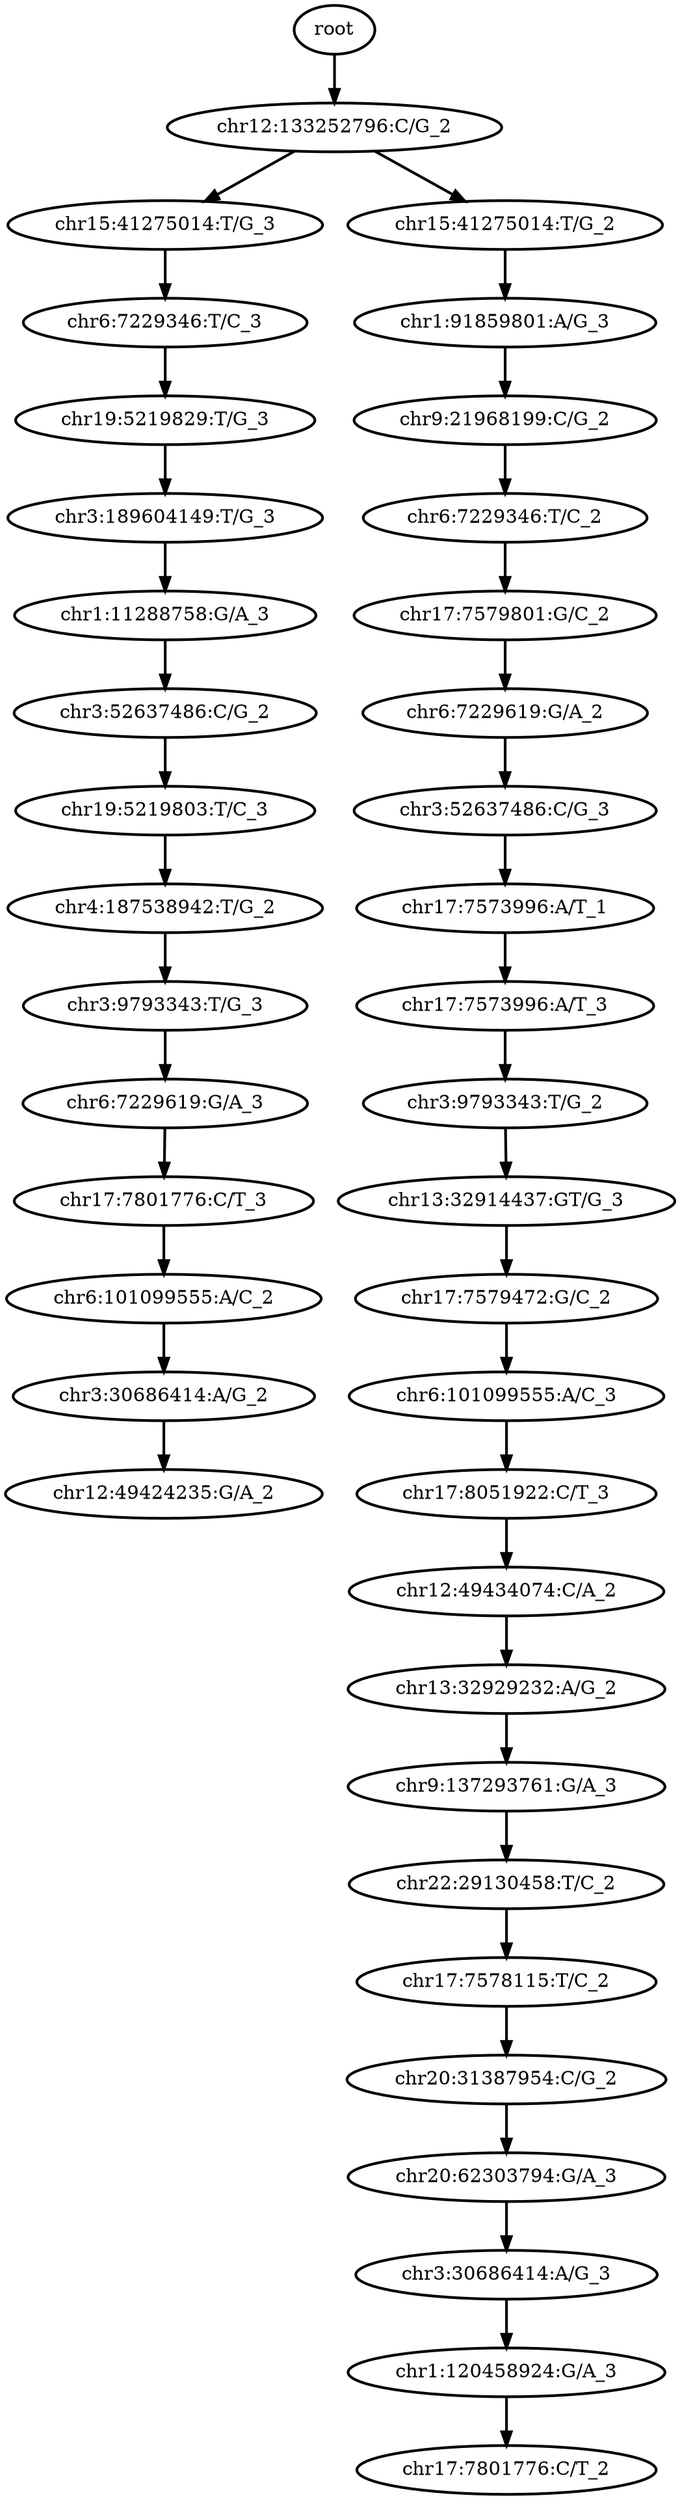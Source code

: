 digraph N {
	overlap="false"
	rankdir="TB"
	0 [label="root", style="bold"];
	1 [label="chr12:133252796:C/G_2", style="bold"];
	2 [label="chr15:41275014:T/G_3", style="bold"];
	3 [label="chr15:41275014:T/G_2", style="bold"];
	4 [label="chr1:91859801:A/G_3", style="bold"];
	5 [label="chr9:21968199:C/G_2", style="bold"];
	6 [label="chr6:7229346:T/C_2", style="bold"];
	7 [label="chr17:7579801:G/C_2", style="bold"];
	8 [label="chr6:7229619:G/A_2", style="bold"];
	9 [label="chr3:52637486:C/G_3", style="bold"];
	10 [label="chr17:7573996:A/T_1", style="bold"];
	11 [label="chr17:7573996:A/T_3", style="bold"];
	12 [label="chr3:9793343:T/G_2", style="bold"];
	13 [label="chr13:32914437:GT/G_3", style="bold"];
	14 [label="chr17:7579472:G/C_2", style="bold"];
	15 [label="chr6:101099555:A/C_3", style="bold"];
	16 [label="chr17:8051922:C/T_3", style="bold"];
	17 [label="chr12:49434074:C/A_2", style="bold"];
	18 [label="chr13:32929232:A/G_2", style="bold"];
	19 [label="chr9:137293761:G/A_3", style="bold"];
	20 [label="chr22:29130458:T/C_2", style="bold"];
	21 [label="chr17:7578115:T/C_2", style="bold"];
	22 [label="chr20:31387954:C/G_2", style="bold"];
	23 [label="chr20:62303794:G/A_3", style="bold"];
	24 [label="chr3:30686414:A/G_3", style="bold"];
	25 [label="chr1:120458924:G/A_3", style="bold"];
	26 [label="chr17:7801776:C/T_2", style="bold"];
	27 [label="chr6:7229346:T/C_3", style="bold"];
	28 [label="chr19:5219829:T/G_3", style="bold"];
	29 [label="chr3:189604149:T/G_3", style="bold"];
	30 [label="chr1:11288758:G/A_3", style="bold"];
	31 [label="chr3:52637486:C/G_2", style="bold"];
	32 [label="chr19:5219803:T/C_3", style="bold"];
	33 [label="chr4:187538942:T/G_2", style="bold"];
	34 [label="chr3:9793343:T/G_3", style="bold"];
	35 [label="chr6:7229619:G/A_3", style="bold"];
	36 [label="chr17:7801776:C/T_3", style="bold"];
	37 [label="chr6:101099555:A/C_2", style="bold"];
	38 [label="chr3:30686414:A/G_2", style="bold"];
	39 [label="chr12:49424235:G/A_2", style="bold"];
	0 -> 1 [style="bold"];
	1 -> 2 [style="bold"];
	1 -> 3 [style="bold"];
	2 -> 27 [style="bold"];
	3 -> 4 [style="bold"];
	4 -> 5 [style="bold"];
	5 -> 6 [style="bold"];
	6 -> 7 [style="bold"];
	7 -> 8 [style="bold"];
	8 -> 9 [style="bold"];
	9 -> 10 [style="bold"];
	10 -> 11 [style="bold"];
	11 -> 12 [style="bold"];
	12 -> 13 [style="bold"];
	13 -> 14 [style="bold"];
	14 -> 15 [style="bold"];
	15 -> 16 [style="bold"];
	16 -> 17 [style="bold"];
	17 -> 18 [style="bold"];
	18 -> 19 [style="bold"];
	19 -> 20 [style="bold"];
	20 -> 21 [style="bold"];
	21 -> 22 [style="bold"];
	22 -> 23 [style="bold"];
	23 -> 24 [style="bold"];
	24 -> 25 [style="bold"];
	25 -> 26 [style="bold"];
	27 -> 28 [style="bold"];
	28 -> 29 [style="bold"];
	29 -> 30 [style="bold"];
	30 -> 31 [style="bold"];
	31 -> 32 [style="bold"];
	32 -> 33 [style="bold"];
	33 -> 34 [style="bold"];
	34 -> 35 [style="bold"];
	35 -> 36 [style="bold"];
	36 -> 37 [style="bold"];
	37 -> 38 [style="bold"];
	38 -> 39 [style="bold"];
}